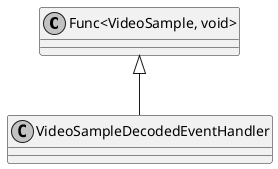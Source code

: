 @startuml
skinparam monochrome true
skinparam classAttributeIconSize 0

"Func<VideoSample, void>" <|-- VideoSampleDecodedEventHandler
@enduml
